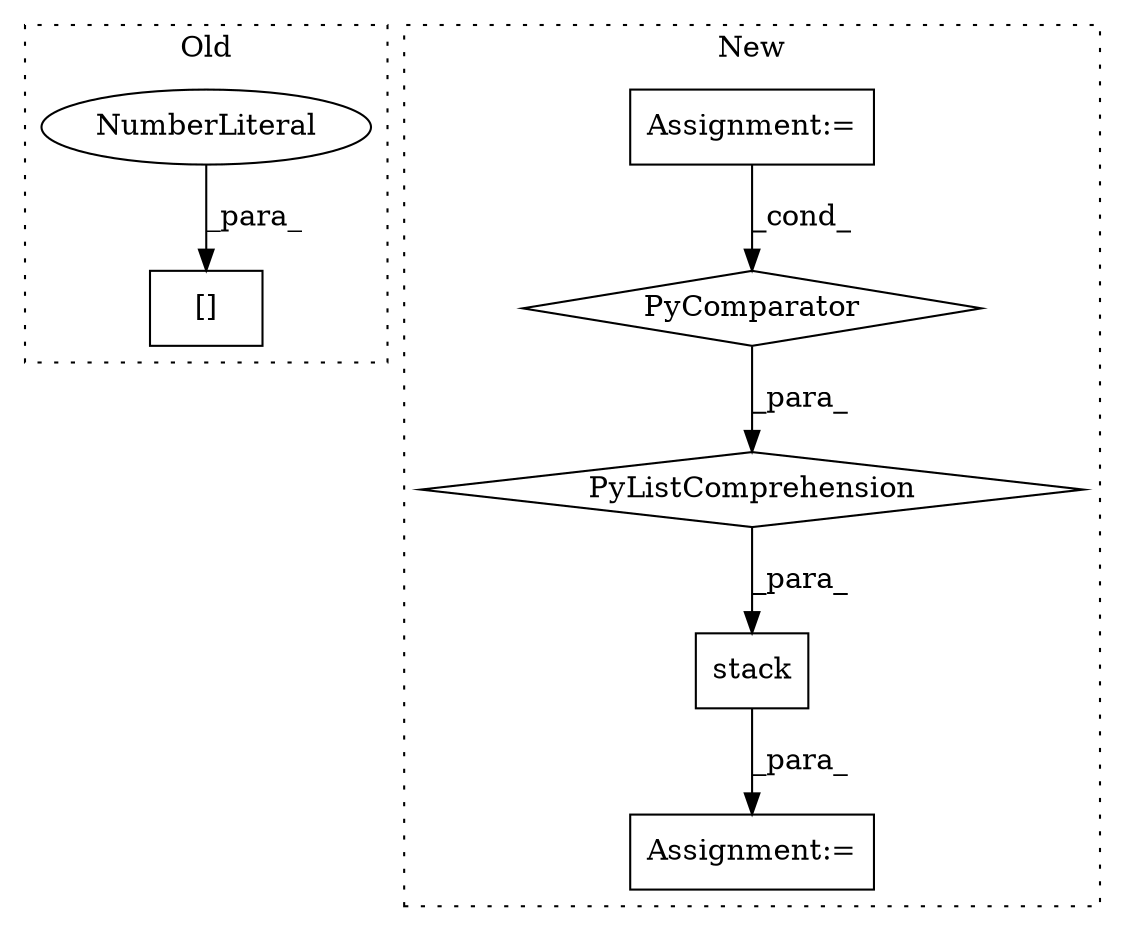 digraph G {
subgraph cluster0 {
1 [label="[]" a="2" s="847,869" l="21,1" shape="box"];
5 [label="NumberLiteral" a="34" s="868" l="1" shape="ellipse"];
label = "Old";
style="dotted";
}
subgraph cluster1 {
2 [label="stack" a="32" s="2129,2253" l="19,1" shape="box"];
3 [label="Assignment:=" a="7" s="2117" l="1" shape="box"];
4 [label="Assignment:=" a="7" s="2221" l="28" shape="box"];
6 [label="PyListComprehension" a="109" s="2148" l="109" shape="diamond"];
7 [label="PyComparator" a="113" s="2221" l="28" shape="diamond"];
label = "New";
style="dotted";
}
2 -> 3 [label="_para_"];
4 -> 7 [label="_cond_"];
5 -> 1 [label="_para_"];
6 -> 2 [label="_para_"];
7 -> 6 [label="_para_"];
}